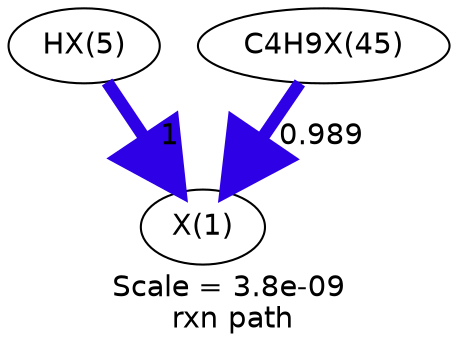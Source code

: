 digraph reaction_paths {
center=1;
s40 -> s39[fontname="Helvetica", style="setlinewidth(6)", arrowsize=3, color="0.7, 1.5, 0.9"
, label=" 1"];
s53 -> s39[fontname="Helvetica", style="setlinewidth(5.99)", arrowsize=3, color="0.7, 1.49, 0.9"
, label=" 0.989"];
s39 [ fontname="Helvetica", label="X(1)"];
s40 [ fontname="Helvetica", label="HX(5)"];
s53 [ fontname="Helvetica", label="C4H9X(45)"];
 label = "Scale = 3.8e-09\l rxn path";
 fontname = "Helvetica";
}
